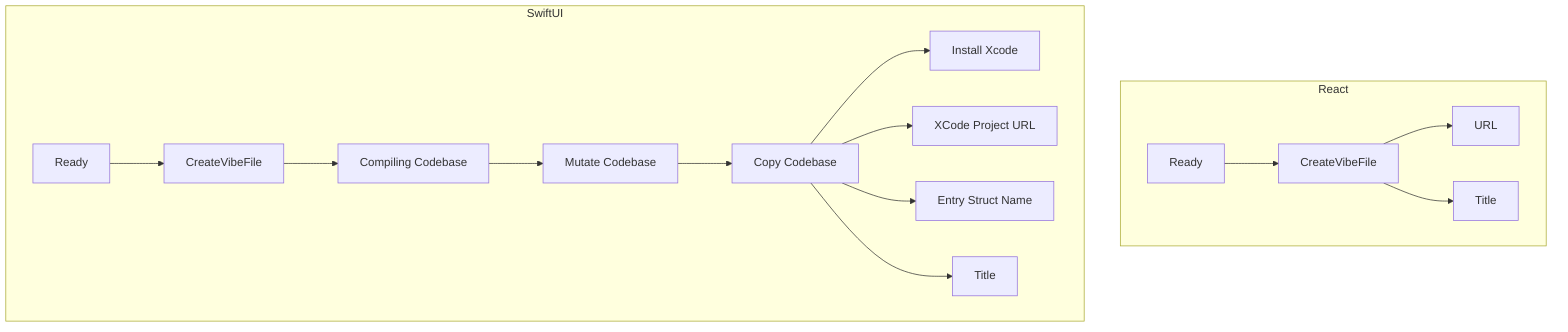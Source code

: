 graph TD;
    subgraph React
        LaunchProjectReadyReact[Ready]
        LaunchProjectReadyReact[Ready] --> CreateVibeFileReact[CreateVibeFile]
        CreateVibeFileReact --> ReactURL[URL]
        CreateVibeFileReact --> ReactTitle[Title]
    end

    subgraph SwiftUI
        LaunchProjectReady[Ready]
        InstallXcode[Install Xcode]
        XCodeProjectURL[XCode Project URL]
        EntryStructName[Entry Struct Name]
        SwiftUITitle[Title]
        LaunchProjectReady --> CreateVibeFile[CreateVibeFile]
        CreateVibeFile[CreateVibeFile] --> CompilingSwiftCodebase[Compiling Codebase]
        
        CompilingSwiftCodebase --> MutateSwiftCodebase[Mutate Codebase]
        MutateSwiftCodebase --> CopySwiftCodebase[Copy Codebase]
        CopySwiftCodebase --> InstallXcode
        CopySwiftCodebase --> XCodeProjectURL
        CopySwiftCodebase --> EntryStructName
        CopySwiftCodebase --> SwiftUITitle
    end